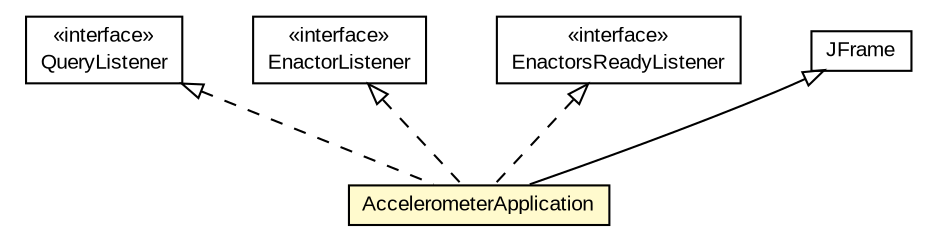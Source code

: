 #!/usr/local/bin/dot
#
# Class diagram 
# Generated by UMLGraph version 5.3 (http://www.umlgraph.org/)
#

digraph G {
	edge [fontname="arial",fontsize=10,labelfontname="arial",labelfontsize=10];
	node [fontname="arial",fontsize=10,shape=plaintext];
	nodesep=0.25;
	ranksep=0.5;
	// context.arch.intelligibility.apps.accelerometer.AccelerometerApplication
	c20841 [label=<<table title="context.arch.intelligibility.apps.accelerometer.AccelerometerApplication" border="0" cellborder="1" cellspacing="0" cellpadding="2" port="p" bgcolor="lemonChiffon" href="./AccelerometerApplication.html">
		<tr><td><table border="0" cellspacing="0" cellpadding="1">
<tr><td align="center" balign="center"> AccelerometerApplication </td></tr>
		</table></td></tr>
		</table>>, fontname="arial", fontcolor="black", fontsize=10.0];
	// context.arch.intelligibility.query.QueryListener
	c20885 [label=<<table title="context.arch.intelligibility.query.QueryListener" border="0" cellborder="1" cellspacing="0" cellpadding="2" port="p" href="../../query/QueryListener.html">
		<tr><td><table border="0" cellspacing="0" cellpadding="1">
<tr><td align="center" balign="center"> &#171;interface&#187; </td></tr>
<tr><td align="center" balign="center"> QueryListener </td></tr>
		</table></td></tr>
		</table>>, fontname="arial", fontcolor="black", fontsize=10.0];
	// context.arch.enactor.EnactorListener
	c20980 [label=<<table title="context.arch.enactor.EnactorListener" border="0" cellborder="1" cellspacing="0" cellpadding="2" port="p" href="../../../enactor/EnactorListener.html">
		<tr><td><table border="0" cellspacing="0" cellpadding="1">
<tr><td align="center" balign="center"> &#171;interface&#187; </td></tr>
<tr><td align="center" balign="center"> EnactorListener </td></tr>
		</table></td></tr>
		</table>>, fontname="arial", fontcolor="black", fontsize=10.0];
	// context.apps.ContextModel.EnactorsReadyListener
	c21026 [label=<<table title="context.apps.ContextModel.EnactorsReadyListener" border="0" cellborder="1" cellspacing="0" cellpadding="2" port="p" href="../../../../apps/ContextModel.EnactorsReadyListener.html">
		<tr><td><table border="0" cellspacing="0" cellpadding="1">
<tr><td align="center" balign="center"> &#171;interface&#187; </td></tr>
<tr><td align="center" balign="center"> EnactorsReadyListener </td></tr>
		</table></td></tr>
		</table>>, fontname="arial", fontcolor="black", fontsize=10.0];
	//context.arch.intelligibility.apps.accelerometer.AccelerometerApplication extends javax.swing.JFrame
	c21223:p -> c20841:p [dir=back,arrowtail=empty];
	//context.arch.intelligibility.apps.accelerometer.AccelerometerApplication implements context.arch.enactor.EnactorListener
	c20980:p -> c20841:p [dir=back,arrowtail=empty,style=dashed];
	//context.arch.intelligibility.apps.accelerometer.AccelerometerApplication implements context.apps.ContextModel.EnactorsReadyListener
	c21026:p -> c20841:p [dir=back,arrowtail=empty,style=dashed];
	//context.arch.intelligibility.apps.accelerometer.AccelerometerApplication implements context.arch.intelligibility.query.QueryListener
	c20885:p -> c20841:p [dir=back,arrowtail=empty,style=dashed];
	// javax.swing.JFrame
	c21223 [label=<<table title="javax.swing.JFrame" border="0" cellborder="1" cellspacing="0" cellpadding="2" port="p" href="http://java.sun.com/j2se/1.4.2/docs/api/javax/swing/JFrame.html">
		<tr><td><table border="0" cellspacing="0" cellpadding="1">
<tr><td align="center" balign="center"> JFrame </td></tr>
		</table></td></tr>
		</table>>, fontname="arial", fontcolor="black", fontsize=10.0];
}

